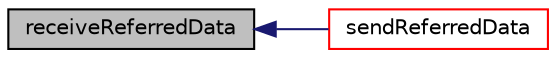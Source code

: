 digraph "receiveReferredData"
{
  bgcolor="transparent";
  edge [fontname="Helvetica",fontsize="10",labelfontname="Helvetica",labelfontsize="10"];
  node [fontname="Helvetica",fontsize="10",shape=record];
  rankdir="LR";
  Node1 [label="receiveReferredData",height=0.2,width=0.4,color="black", fillcolor="grey75", style="filled", fontcolor="black"];
  Node1 -> Node2 [dir="back",color="midnightblue",fontsize="10",style="solid",fontname="Helvetica"];
  Node2 [label="sendReferredData",height=0.2,width=0.4,color="red",URL="$a01137.html#aed1094d32fa90d460449d22eae4eceae",tooltip="Prepare and send referred particles and wall data,. "];
}
